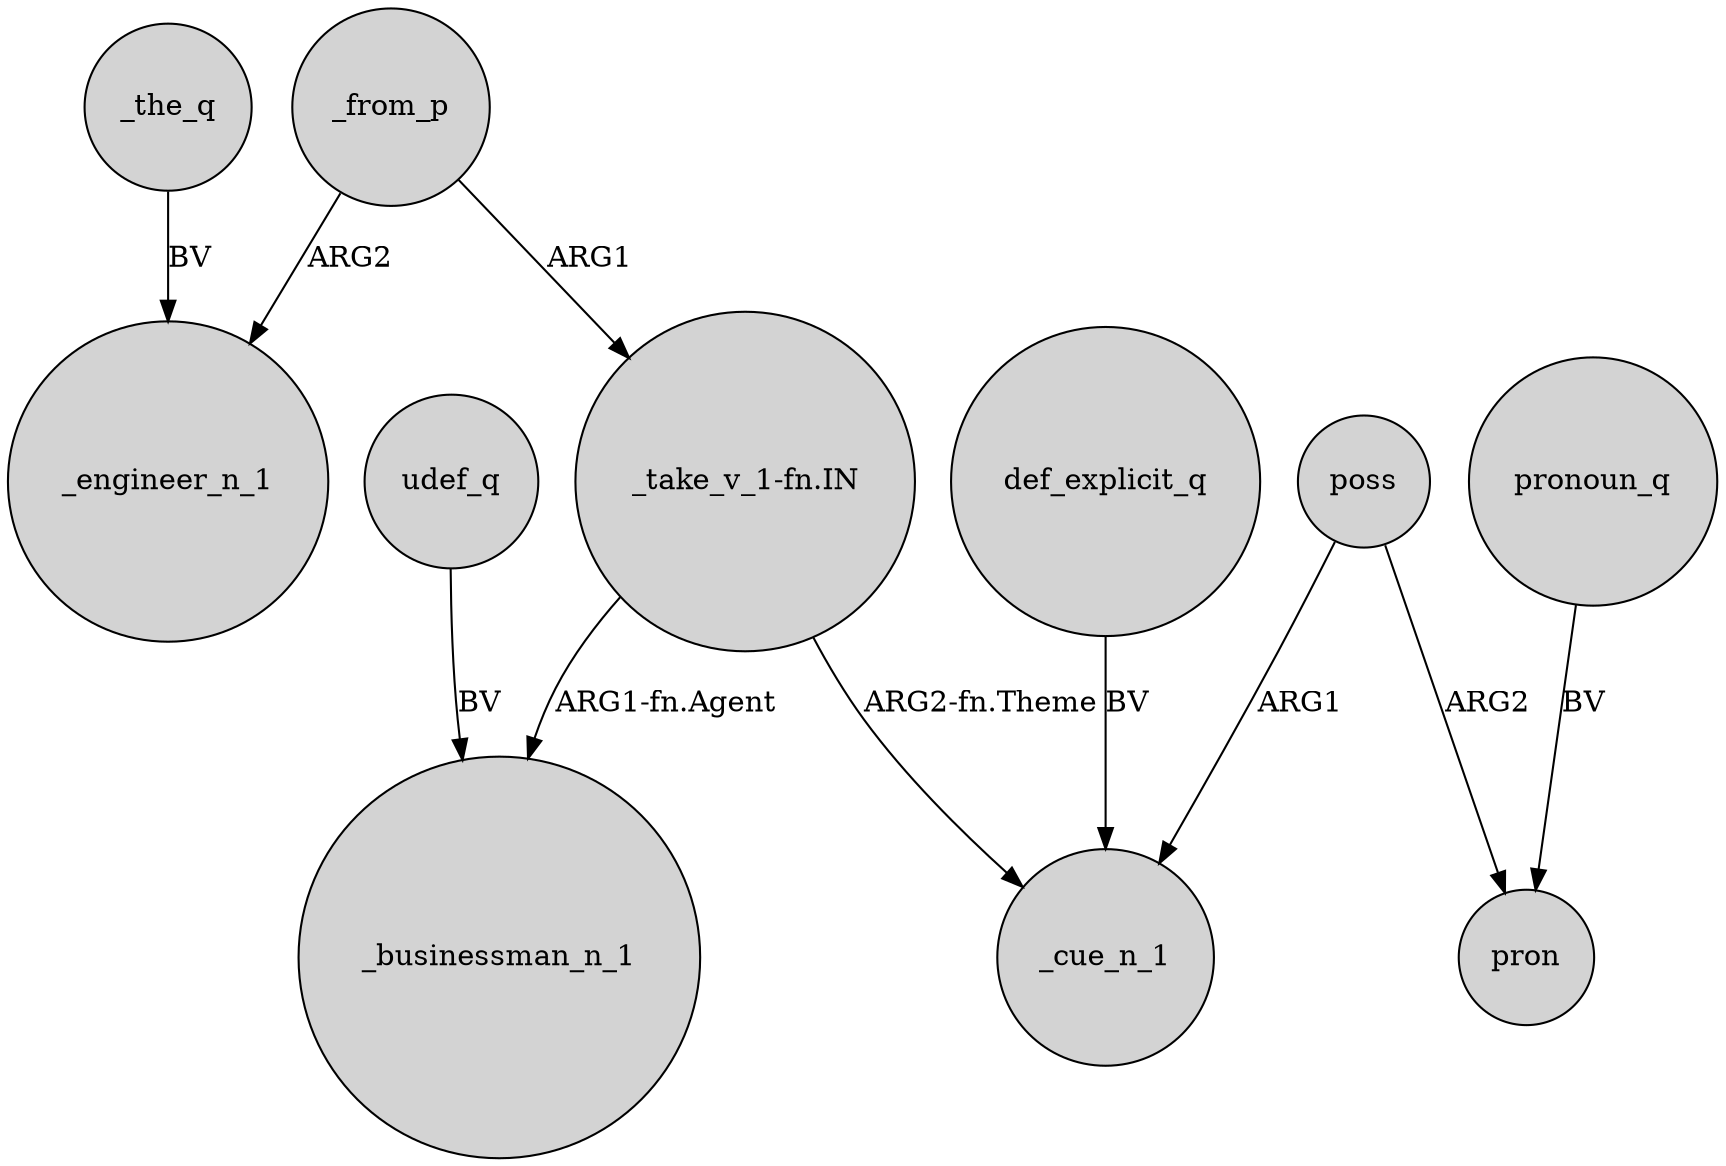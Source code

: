 digraph {
	node [shape=circle style=filled]
	_from_p -> _engineer_n_1 [label=ARG2]
	_from_p -> "_take_v_1-fn.IN" [label=ARG1]
	def_explicit_q -> _cue_n_1 [label=BV]
	_the_q -> _engineer_n_1 [label=BV]
	udef_q -> _businessman_n_1 [label=BV]
	poss -> pron [label=ARG2]
	"_take_v_1-fn.IN" -> _cue_n_1 [label="ARG2-fn.Theme"]
	"_take_v_1-fn.IN" -> _businessman_n_1 [label="ARG1-fn.Agent"]
	poss -> _cue_n_1 [label=ARG1]
	pronoun_q -> pron [label=BV]
}
